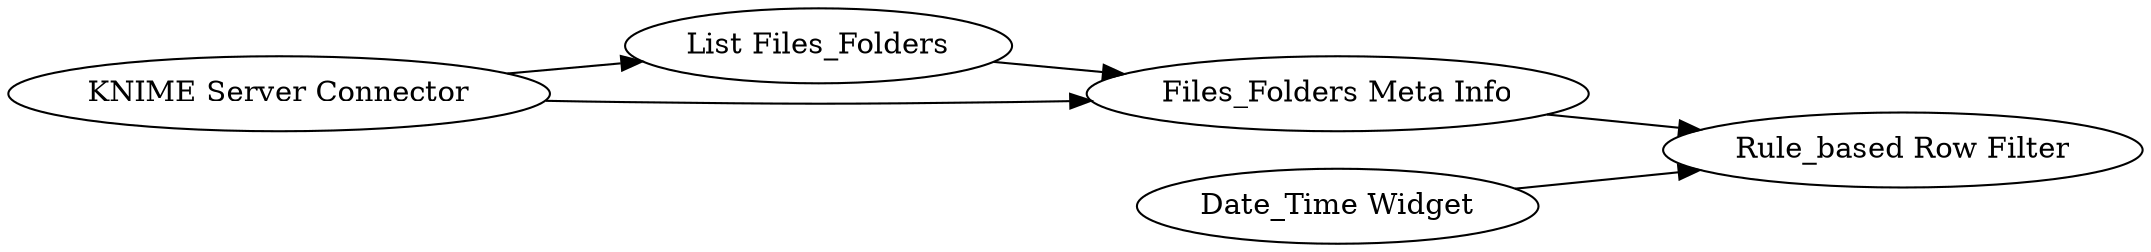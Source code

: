 digraph {
	1 [label="KNIME Server Connector"]
	2 [label="List Files_Folders"]
	3 [label="Files_Folders Meta Info"]
	4 [label="Rule_based Row Filter"]
	5 [label="Date_Time Widget"]
	1 -> 2
	1 -> 3
	2 -> 3
	3 -> 4
	5 -> 4
	rankdir=LR
}
